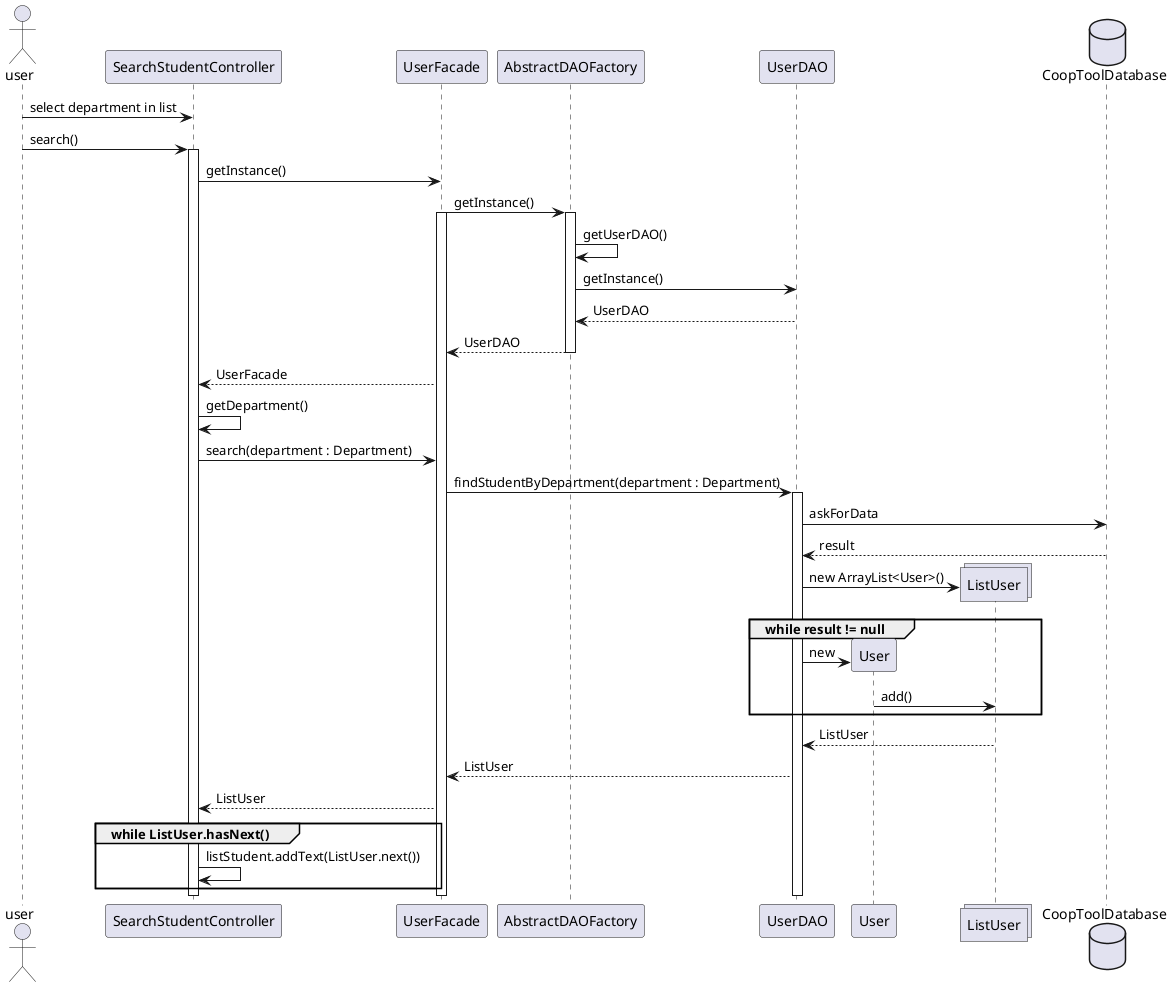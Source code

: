 @startuml
actor user
participant SearchStudentController
participant UserFacade
participant AbstractDAOFactory
participant UserDAO
participant User
collections ListUser
database CoopToolDatabase

user -> SearchStudentController : select department in list
user -> SearchStudentController : search()
activate SearchStudentController
SearchStudentController -> UserFacade  : getInstance()
UserFacade -> AbstractDAOFactory : getInstance()
activate UserFacade
activate AbstractDAOFactory
AbstractDAOFactory -> AbstractDAOFactory : getUserDAO()
AbstractDAOFactory -> UserDAO : getInstance()
UserDAO --> AbstractDAOFactory : UserDAO
AbstractDAOFactory --> UserFacade : UserDAO
deactivate AbstractDAOFactory
UserFacade --> SearchStudentController : UserFacade
SearchStudentController -> SearchStudentController : getDepartment()

SearchStudentController -> UserFacade : search(department : Department)
UserFacade -> UserDAO : findStudentByDepartment(department : Department)
activate UserDAO
UserDAO -> CoopToolDatabase : askForData
CoopToolDatabase --> UserDAO : result
create ListUser
UserDAO -> ListUser : new ArrayList<User>()
create User
group while result != null
    UserDAO -> User : new
    User -> ListUser : add()
end
ListUser --> UserDAO : ListUser
UserDAO --> UserFacade : ListUser
UserFacade --> SearchStudentController : ListUser
group while ListUser.hasNext()
    SearchStudentController -> SearchStudentController : listStudent.addText(ListUser.next())
end
deactivate SearchStudentController
deactivate UserFacade
deactivate UserDAO

@enduml